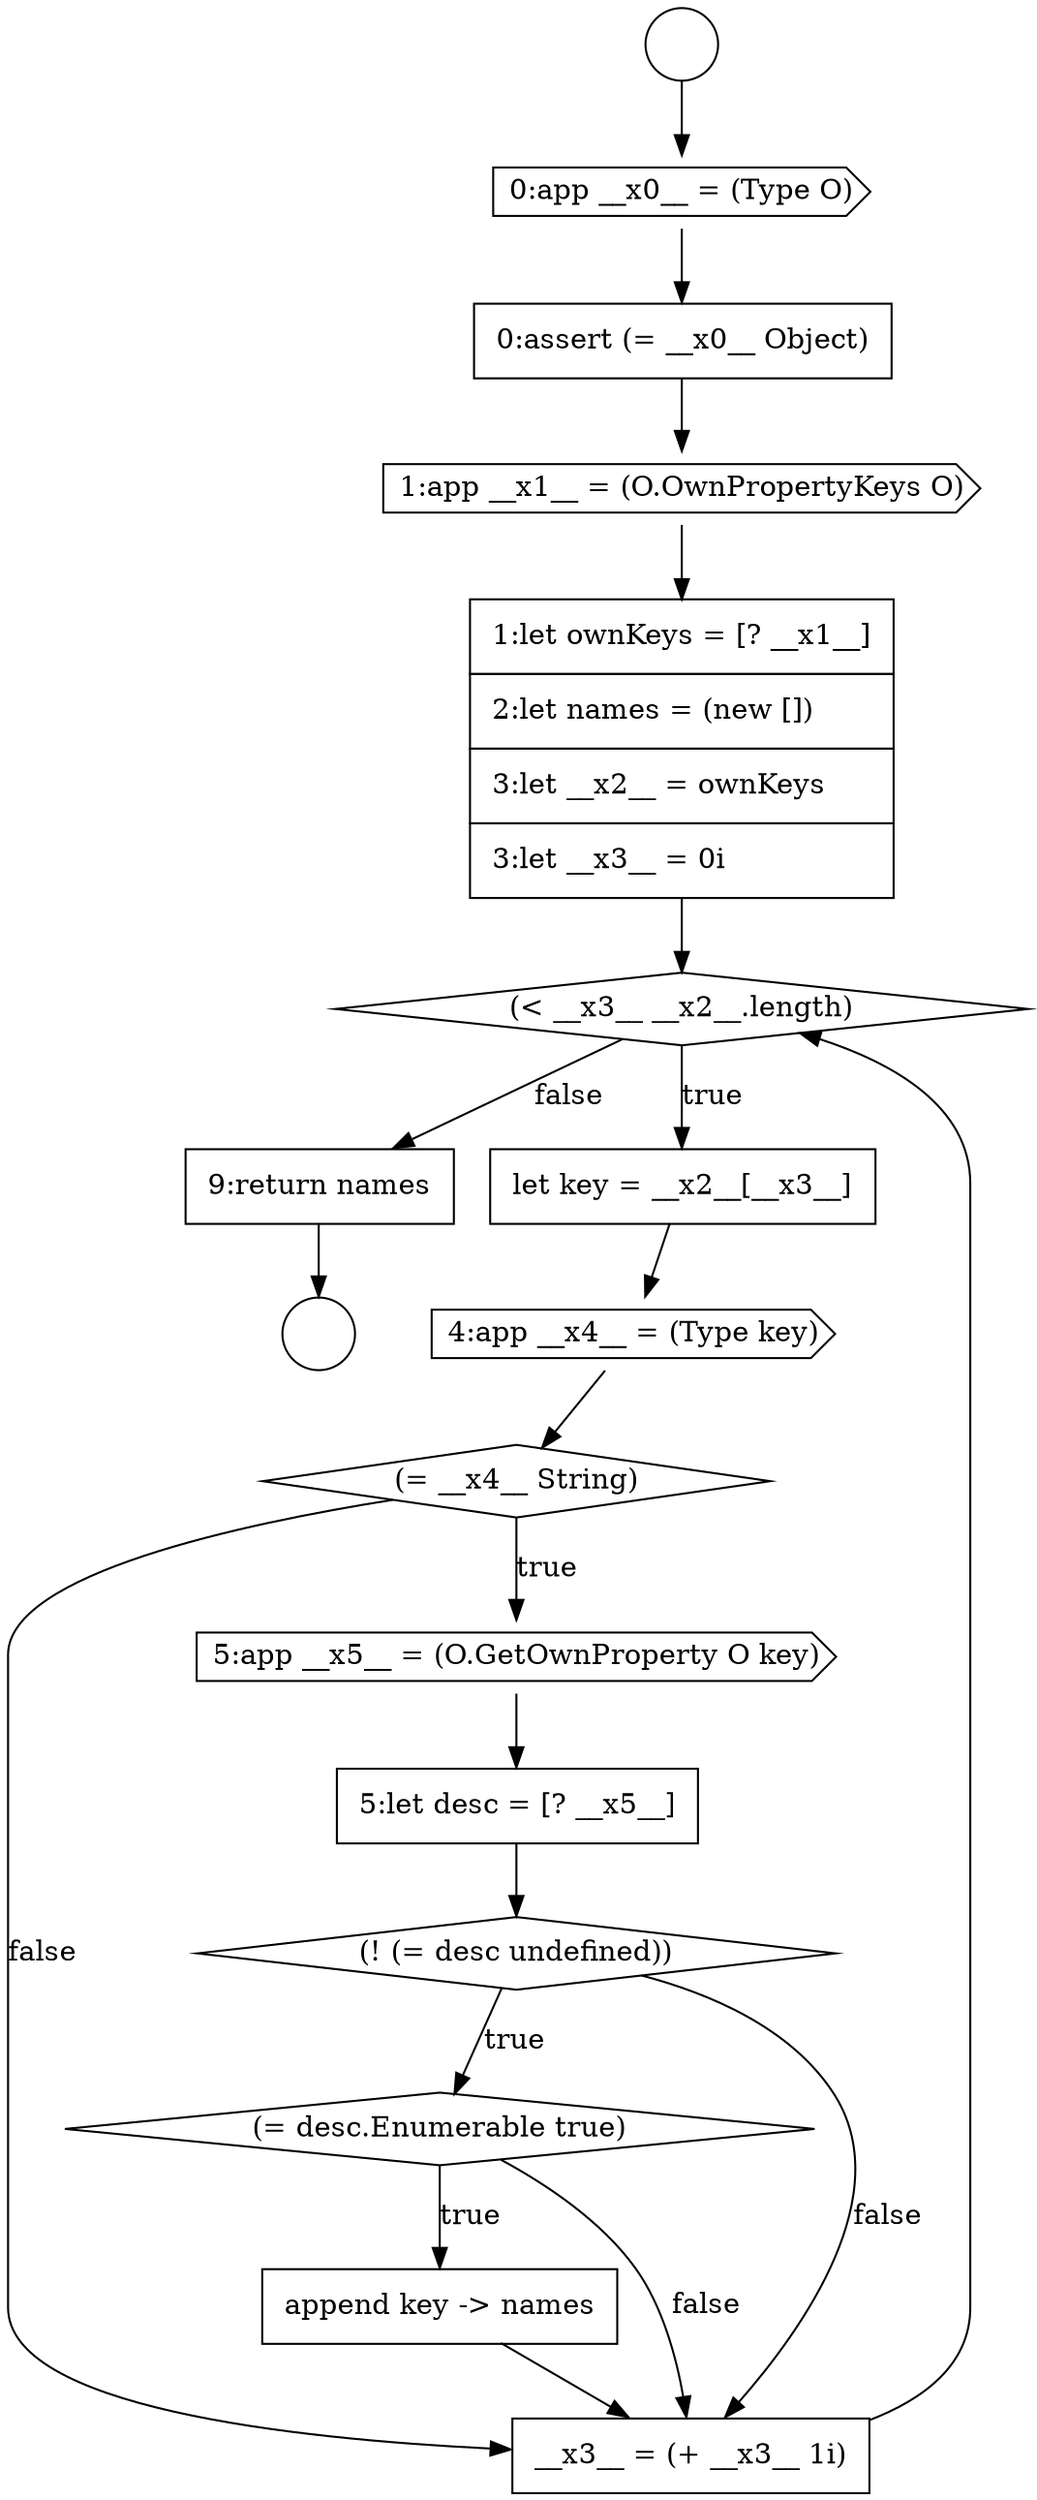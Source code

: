 digraph {
  node941 [shape=none, margin=0, label=<<font color="black">
    <table border="0" cellborder="1" cellspacing="0" cellpadding="10">
      <tr><td align="left">9:return names</td></tr>
    </table>
  </font>> color="black" fillcolor="white" style=filled]
  node930 [shape=none, margin=0, label=<<font color="black">
    <table border="0" cellborder="1" cellspacing="0" cellpadding="10">
      <tr><td align="left">1:let ownKeys = [? __x1__]</td></tr>
      <tr><td align="left">2:let names = (new [])</td></tr>
      <tr><td align="left">3:let __x2__ = ownKeys</td></tr>
      <tr><td align="left">3:let __x3__ = 0i</td></tr>
    </table>
  </font>> color="black" fillcolor="white" style=filled]
  node934 [shape=diamond, label=<<font color="black">(= __x4__ String)</font>> color="black" fillcolor="white" style=filled]
  node937 [shape=diamond, label=<<font color="black">(! (= desc undefined))</font>> color="black" fillcolor="white" style=filled]
  node925 [shape=circle label=" " color="black" fillcolor="white" style=filled]
  node933 [shape=cds, label=<<font color="black">4:app __x4__ = (Type key)</font>> color="black" fillcolor="white" style=filled]
  node936 [shape=none, margin=0, label=<<font color="black">
    <table border="0" cellborder="1" cellspacing="0" cellpadding="10">
      <tr><td align="left">5:let desc = [? __x5__]</td></tr>
    </table>
  </font>> color="black" fillcolor="white" style=filled]
  node932 [shape=none, margin=0, label=<<font color="black">
    <table border="0" cellborder="1" cellspacing="0" cellpadding="10">
      <tr><td align="left">let key = __x2__[__x3__]</td></tr>
    </table>
  </font>> color="black" fillcolor="white" style=filled]
  node931 [shape=diamond, label=<<font color="black">(&lt; __x3__ __x2__.length)</font>> color="black" fillcolor="white" style=filled]
  node929 [shape=cds, label=<<font color="black">1:app __x1__ = (O.OwnPropertyKeys O)</font>> color="black" fillcolor="white" style=filled]
  node928 [shape=none, margin=0, label=<<font color="black">
    <table border="0" cellborder="1" cellspacing="0" cellpadding="10">
      <tr><td align="left">0:assert (= __x0__ Object)</td></tr>
    </table>
  </font>> color="black" fillcolor="white" style=filled]
  node938 [shape=diamond, label=<<font color="black">(= desc.Enumerable true)</font>> color="black" fillcolor="white" style=filled]
  node926 [shape=circle label=" " color="black" fillcolor="white" style=filled]
  node927 [shape=cds, label=<<font color="black">0:app __x0__ = (Type O)</font>> color="black" fillcolor="white" style=filled]
  node939 [shape=none, margin=0, label=<<font color="black">
    <table border="0" cellborder="1" cellspacing="0" cellpadding="10">
      <tr><td align="left">append key -&gt; names</td></tr>
    </table>
  </font>> color="black" fillcolor="white" style=filled]
  node940 [shape=none, margin=0, label=<<font color="black">
    <table border="0" cellborder="1" cellspacing="0" cellpadding="10">
      <tr><td align="left">__x3__ = (+ __x3__ 1i)</td></tr>
    </table>
  </font>> color="black" fillcolor="white" style=filled]
  node935 [shape=cds, label=<<font color="black">5:app __x5__ = (O.GetOwnProperty O key)</font>> color="black" fillcolor="white" style=filled]
  node934 -> node935 [label=<<font color="black">true</font>> color="black"]
  node934 -> node940 [label=<<font color="black">false</font>> color="black"]
  node932 -> node933 [ color="black"]
  node936 -> node937 [ color="black"]
  node941 -> node926 [ color="black"]
  node940 -> node931 [ color="black"]
  node935 -> node936 [ color="black"]
  node927 -> node928 [ color="black"]
  node933 -> node934 [ color="black"]
  node938 -> node939 [label=<<font color="black">true</font>> color="black"]
  node938 -> node940 [label=<<font color="black">false</font>> color="black"]
  node937 -> node938 [label=<<font color="black">true</font>> color="black"]
  node937 -> node940 [label=<<font color="black">false</font>> color="black"]
  node930 -> node931 [ color="black"]
  node939 -> node940 [ color="black"]
  node929 -> node930 [ color="black"]
  node928 -> node929 [ color="black"]
  node925 -> node927 [ color="black"]
  node931 -> node932 [label=<<font color="black">true</font>> color="black"]
  node931 -> node941 [label=<<font color="black">false</font>> color="black"]
}

